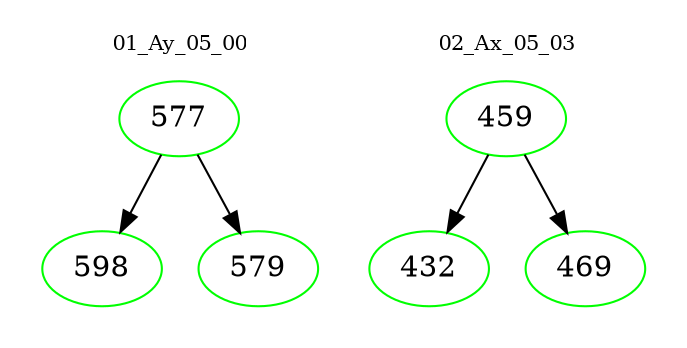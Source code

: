 digraph{
subgraph cluster_0 {
color = white
label = "01_Ay_05_00";
fontsize=10;
T0_577 [label="577", color="green"]
T0_577 -> T0_598 [color="black"]
T0_598 [label="598", color="green"]
T0_577 -> T0_579 [color="black"]
T0_579 [label="579", color="green"]
}
subgraph cluster_1 {
color = white
label = "02_Ax_05_03";
fontsize=10;
T1_459 [label="459", color="green"]
T1_459 -> T1_432 [color="black"]
T1_432 [label="432", color="green"]
T1_459 -> T1_469 [color="black"]
T1_469 [label="469", color="green"]
}
}

